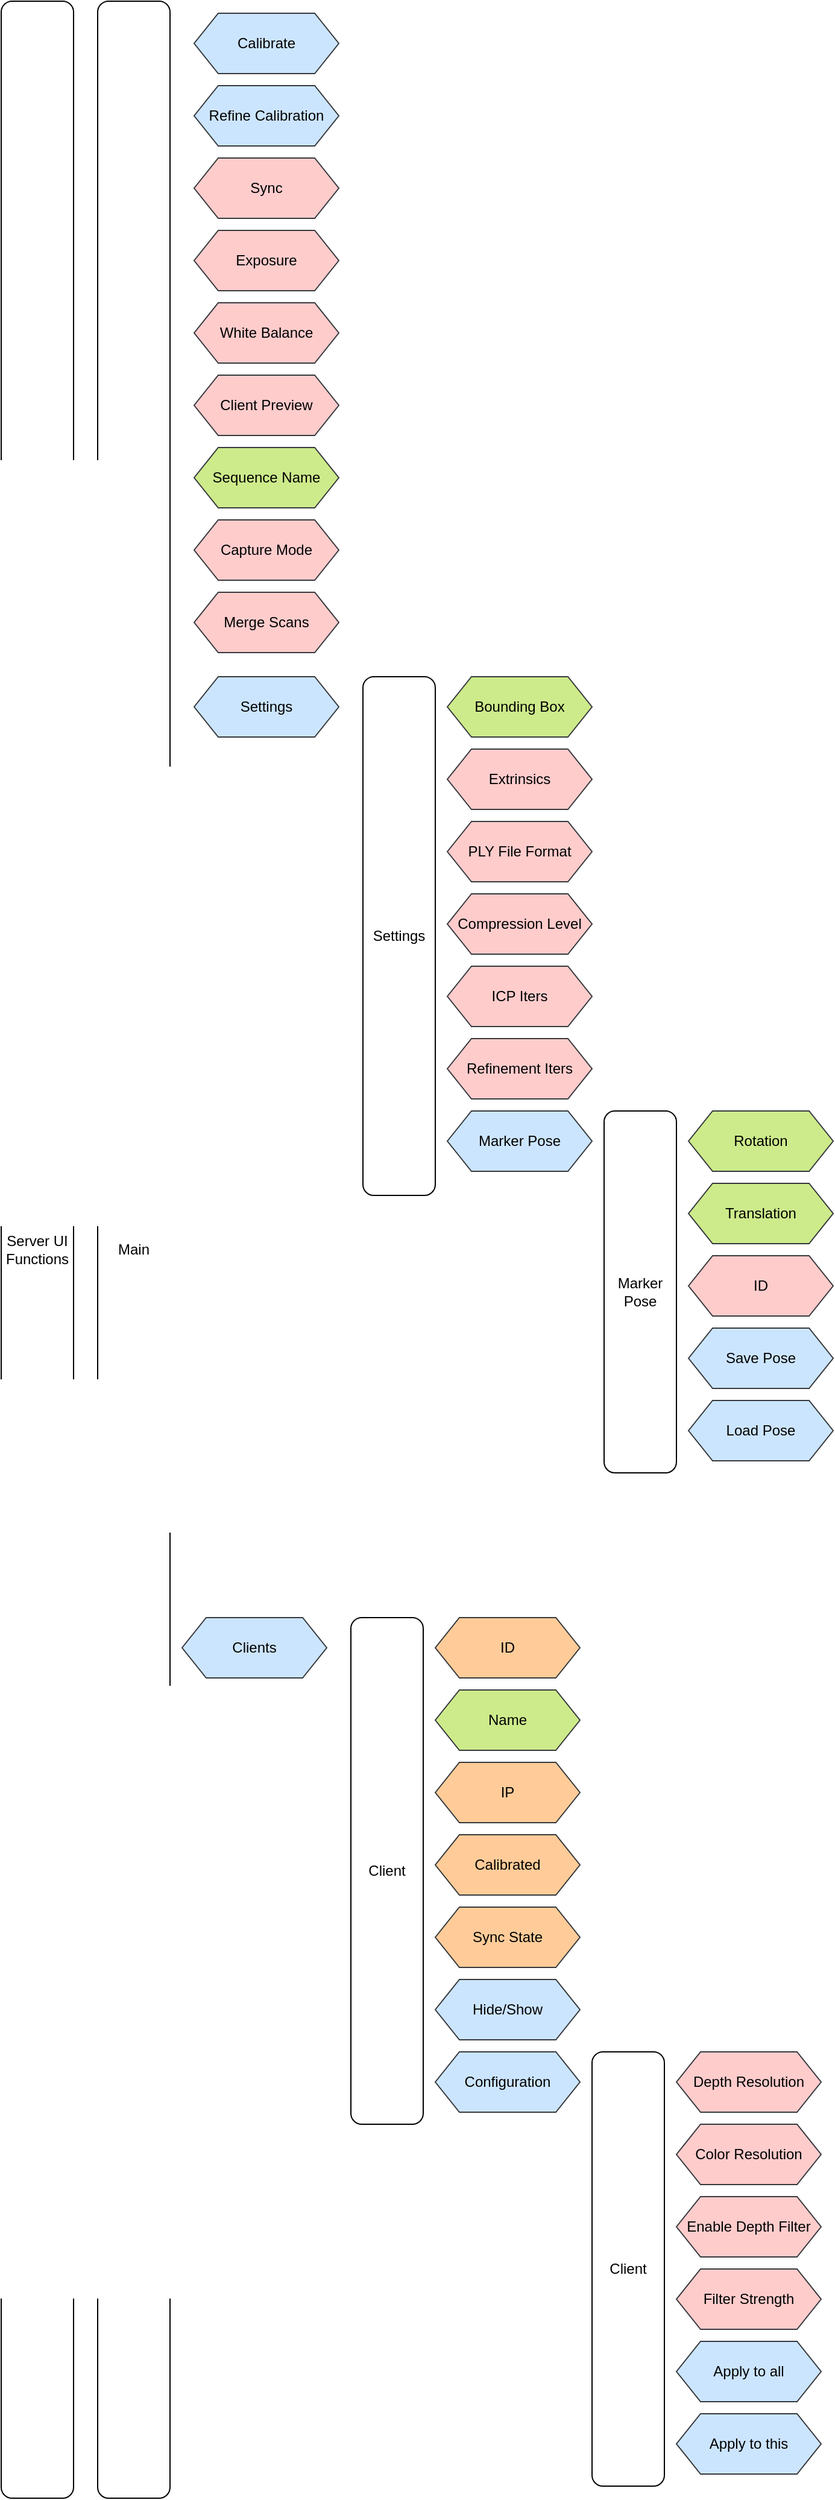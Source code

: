 <mxfile version="22.1.11" type="github">
  <diagram id="C5RBs43oDa-KdzZeNtuy" name="Page-1">
    <mxGraphModel dx="2885" dy="2765" grid="1" gridSize="10" guides="1" tooltips="1" connect="1" arrows="1" fold="1" page="1" pageScale="1" pageWidth="827" pageHeight="1169" math="0" shadow="0">
      <root>
        <mxCell id="WIyWlLk6GJQsqaUBKTNV-0" />
        <mxCell id="WIyWlLk6GJQsqaUBKTNV-1" parent="WIyWlLk6GJQsqaUBKTNV-0" />
        <mxCell id="XttCEDQT1znHBO9M0BVo-0" value="Server UI&lt;br&gt;&lt;div&gt;Functions&lt;/div&gt;" style="rounded=1;whiteSpace=wrap;html=1;" vertex="1" parent="WIyWlLk6GJQsqaUBKTNV-1">
          <mxGeometry x="10" y="60" width="60" height="2070" as="geometry" />
        </mxCell>
        <mxCell id="XttCEDQT1znHBO9M0BVo-4" value="Main" style="rounded=1;whiteSpace=wrap;html=1;" vertex="1" parent="WIyWlLk6GJQsqaUBKTNV-1">
          <mxGeometry x="90" y="60" width="60" height="2070" as="geometry" />
        </mxCell>
        <mxCell id="XttCEDQT1znHBO9M0BVo-5" value="Settings" style="rounded=1;whiteSpace=wrap;html=1;" vertex="1" parent="WIyWlLk6GJQsqaUBKTNV-1">
          <mxGeometry x="310" y="620" width="60" height="430" as="geometry" />
        </mxCell>
        <mxCell id="XttCEDQT1znHBO9M0BVo-6" value="Client" style="rounded=1;whiteSpace=wrap;html=1;" vertex="1" parent="WIyWlLk6GJQsqaUBKTNV-1">
          <mxGeometry x="300" y="1400" width="60" height="420" as="geometry" />
        </mxCell>
        <mxCell id="XttCEDQT1znHBO9M0BVo-7" value="Calibrate" style="shape=hexagon;perimeter=hexagonPerimeter2;whiteSpace=wrap;html=1;fixedSize=1;fillColor=#cce5ff;strokeColor=#36393d;" vertex="1" parent="WIyWlLk6GJQsqaUBKTNV-1">
          <mxGeometry x="170" y="70" width="120" height="50" as="geometry" />
        </mxCell>
        <mxCell id="XttCEDQT1znHBO9M0BVo-8" value="Refine Calibration" style="shape=hexagon;perimeter=hexagonPerimeter2;whiteSpace=wrap;html=1;fixedSize=1;fillColor=#cce5ff;strokeColor=#36393d;" vertex="1" parent="WIyWlLk6GJQsqaUBKTNV-1">
          <mxGeometry x="170" y="130" width="120" height="50" as="geometry" />
        </mxCell>
        <mxCell id="XttCEDQT1znHBO9M0BVo-9" value="Sync" style="shape=hexagon;perimeter=hexagonPerimeter2;whiteSpace=wrap;html=1;fixedSize=1;fillColor=#ffcccc;strokeColor=#36393d;" vertex="1" parent="WIyWlLk6GJQsqaUBKTNV-1">
          <mxGeometry x="170" y="190" width="120" height="50" as="geometry" />
        </mxCell>
        <mxCell id="XttCEDQT1znHBO9M0BVo-11" value="Exposure" style="shape=hexagon;perimeter=hexagonPerimeter2;whiteSpace=wrap;html=1;fixedSize=1;fillColor=#ffcccc;strokeColor=#36393d;" vertex="1" parent="WIyWlLk6GJQsqaUBKTNV-1">
          <mxGeometry x="170" y="250" width="120" height="50" as="geometry" />
        </mxCell>
        <mxCell id="XttCEDQT1znHBO9M0BVo-12" value="White Balance" style="shape=hexagon;perimeter=hexagonPerimeter2;whiteSpace=wrap;html=1;fixedSize=1;fillColor=#ffcccc;strokeColor=#36393d;" vertex="1" parent="WIyWlLk6GJQsqaUBKTNV-1">
          <mxGeometry x="170" y="310" width="120" height="50" as="geometry" />
        </mxCell>
        <mxCell id="XttCEDQT1znHBO9M0BVo-13" value="Client Preview" style="shape=hexagon;perimeter=hexagonPerimeter2;whiteSpace=wrap;html=1;fixedSize=1;fillColor=#ffcccc;strokeColor=#36393d;" vertex="1" parent="WIyWlLk6GJQsqaUBKTNV-1">
          <mxGeometry x="170" y="370" width="120" height="50" as="geometry" />
        </mxCell>
        <mxCell id="XttCEDQT1znHBO9M0BVo-14" value="Settings" style="shape=hexagon;perimeter=hexagonPerimeter2;whiteSpace=wrap;html=1;fixedSize=1;fillColor=#cce5ff;strokeColor=#36393d;" vertex="1" parent="WIyWlLk6GJQsqaUBKTNV-1">
          <mxGeometry x="170" y="620" width="120" height="50" as="geometry" />
        </mxCell>
        <mxCell id="XttCEDQT1znHBO9M0BVo-15" value="Sequence Name" style="shape=hexagon;perimeter=hexagonPerimeter2;whiteSpace=wrap;html=1;fixedSize=1;fillColor=#cdeb8b;strokeColor=#36393d;" vertex="1" parent="WIyWlLk6GJQsqaUBKTNV-1">
          <mxGeometry x="170" y="430" width="120" height="50" as="geometry" />
        </mxCell>
        <mxCell id="XttCEDQT1znHBO9M0BVo-16" value="Capture Mode" style="shape=hexagon;perimeter=hexagonPerimeter2;whiteSpace=wrap;html=1;fixedSize=1;fillColor=#ffcccc;strokeColor=#36393d;" vertex="1" parent="WIyWlLk6GJQsqaUBKTNV-1">
          <mxGeometry x="170" y="490" width="120" height="50" as="geometry" />
        </mxCell>
        <mxCell id="XttCEDQT1znHBO9M0BVo-17" value="&lt;div&gt;Merge Scans&lt;/div&gt;" style="shape=hexagon;perimeter=hexagonPerimeter2;whiteSpace=wrap;html=1;fixedSize=1;fillColor=#ffcccc;strokeColor=#36393d;" vertex="1" parent="WIyWlLk6GJQsqaUBKTNV-1">
          <mxGeometry x="170" y="550" width="120" height="50" as="geometry" />
        </mxCell>
        <mxCell id="XttCEDQT1znHBO9M0BVo-20" value="Bounding Box" style="shape=hexagon;perimeter=hexagonPerimeter2;whiteSpace=wrap;html=1;fixedSize=1;fillColor=#cdeb8b;strokeColor=#36393d;" vertex="1" parent="WIyWlLk6GJQsqaUBKTNV-1">
          <mxGeometry x="380" y="620" width="120" height="50" as="geometry" />
        </mxCell>
        <mxCell id="XttCEDQT1znHBO9M0BVo-21" value="PLY File Format" style="shape=hexagon;perimeter=hexagonPerimeter2;whiteSpace=wrap;html=1;fixedSize=1;fillColor=#ffcccc;strokeColor=#36393d;" vertex="1" parent="WIyWlLk6GJQsqaUBKTNV-1">
          <mxGeometry x="380" y="740" width="120" height="50" as="geometry" />
        </mxCell>
        <mxCell id="XttCEDQT1znHBO9M0BVo-22" value="Extrinsics" style="shape=hexagon;perimeter=hexagonPerimeter2;whiteSpace=wrap;html=1;fixedSize=1;fillColor=#ffcccc;strokeColor=#36393d;" vertex="1" parent="WIyWlLk6GJQsqaUBKTNV-1">
          <mxGeometry x="380" y="680" width="120" height="50" as="geometry" />
        </mxCell>
        <mxCell id="XttCEDQT1znHBO9M0BVo-24" value="Compression Level" style="shape=hexagon;perimeter=hexagonPerimeter2;whiteSpace=wrap;html=1;fixedSize=1;fillColor=#ffcccc;strokeColor=#36393d;" vertex="1" parent="WIyWlLk6GJQsqaUBKTNV-1">
          <mxGeometry x="380" y="800" width="120" height="50" as="geometry" />
        </mxCell>
        <mxCell id="XttCEDQT1znHBO9M0BVo-25" value="Marker Pose" style="shape=hexagon;perimeter=hexagonPerimeter2;whiteSpace=wrap;html=1;fixedSize=1;fillColor=#cce5ff;strokeColor=#36393d;" vertex="1" parent="WIyWlLk6GJQsqaUBKTNV-1">
          <mxGeometry x="380" y="980" width="120" height="50" as="geometry" />
        </mxCell>
        <mxCell id="XttCEDQT1znHBO9M0BVo-26" value="Marker Pose" style="rounded=1;whiteSpace=wrap;html=1;" vertex="1" parent="WIyWlLk6GJQsqaUBKTNV-1">
          <mxGeometry x="510" y="980" width="60" height="300" as="geometry" />
        </mxCell>
        <mxCell id="XttCEDQT1znHBO9M0BVo-27" value="&lt;div&gt;Translation&lt;/div&gt;" style="shape=hexagon;perimeter=hexagonPerimeter2;whiteSpace=wrap;html=1;fixedSize=1;fillColor=#cdeb8b;strokeColor=#36393d;" vertex="1" parent="WIyWlLk6GJQsqaUBKTNV-1">
          <mxGeometry x="580" y="1040" width="120" height="50" as="geometry" />
        </mxCell>
        <mxCell id="XttCEDQT1znHBO9M0BVo-28" value="Rotation" style="shape=hexagon;perimeter=hexagonPerimeter2;whiteSpace=wrap;html=1;fixedSize=1;fillColor=#cdeb8b;strokeColor=#36393d;" vertex="1" parent="WIyWlLk6GJQsqaUBKTNV-1">
          <mxGeometry x="580" y="980" width="120" height="50" as="geometry" />
        </mxCell>
        <mxCell id="XttCEDQT1znHBO9M0BVo-29" value="&lt;div&gt;ID&lt;/div&gt;" style="shape=hexagon;perimeter=hexagonPerimeter2;whiteSpace=wrap;html=1;fixedSize=1;fillColor=#ffcccc;strokeColor=#36393d;" vertex="1" parent="WIyWlLk6GJQsqaUBKTNV-1">
          <mxGeometry x="580" y="1100" width="120" height="50" as="geometry" />
        </mxCell>
        <mxCell id="XttCEDQT1znHBO9M0BVo-30" value="Save Pose" style="shape=hexagon;perimeter=hexagonPerimeter2;whiteSpace=wrap;html=1;fixedSize=1;fillColor=#cce5ff;strokeColor=#36393d;" vertex="1" parent="WIyWlLk6GJQsqaUBKTNV-1">
          <mxGeometry x="580" y="1160" width="120" height="50" as="geometry" />
        </mxCell>
        <mxCell id="XttCEDQT1znHBO9M0BVo-31" value="Load Pose" style="shape=hexagon;perimeter=hexagonPerimeter2;whiteSpace=wrap;html=1;fixedSize=1;fillColor=#cce5ff;strokeColor=#36393d;" vertex="1" parent="WIyWlLk6GJQsqaUBKTNV-1">
          <mxGeometry x="580" y="1220" width="120" height="50" as="geometry" />
        </mxCell>
        <mxCell id="XttCEDQT1znHBO9M0BVo-32" value="Refinement Iters" style="shape=hexagon;perimeter=hexagonPerimeter2;whiteSpace=wrap;html=1;fixedSize=1;fillColor=#ffcccc;strokeColor=#36393d;" vertex="1" parent="WIyWlLk6GJQsqaUBKTNV-1">
          <mxGeometry x="380" y="920" width="120" height="50" as="geometry" />
        </mxCell>
        <mxCell id="XttCEDQT1znHBO9M0BVo-33" value="ICP Iters" style="shape=hexagon;perimeter=hexagonPerimeter2;whiteSpace=wrap;html=1;fixedSize=1;fillColor=#ffcccc;strokeColor=#36393d;" vertex="1" parent="WIyWlLk6GJQsqaUBKTNV-1">
          <mxGeometry x="380" y="860" width="120" height="50" as="geometry" />
        </mxCell>
        <mxCell id="XttCEDQT1znHBO9M0BVo-34" value="Clients" style="shape=hexagon;perimeter=hexagonPerimeter2;whiteSpace=wrap;html=1;fixedSize=1;fillColor=#cce5ff;strokeColor=#36393d;" vertex="1" parent="WIyWlLk6GJQsqaUBKTNV-1">
          <mxGeometry x="160" y="1400" width="120" height="50" as="geometry" />
        </mxCell>
        <mxCell id="XttCEDQT1znHBO9M0BVo-36" value="ID" style="shape=hexagon;perimeter=hexagonPerimeter2;whiteSpace=wrap;html=1;fixedSize=1;fillColor=#ffcc99;strokeColor=#36393d;" vertex="1" parent="WIyWlLk6GJQsqaUBKTNV-1">
          <mxGeometry x="370" y="1400" width="120" height="50" as="geometry" />
        </mxCell>
        <mxCell id="XttCEDQT1znHBO9M0BVo-37" value="Name" style="shape=hexagon;perimeter=hexagonPerimeter2;whiteSpace=wrap;html=1;fixedSize=1;fillColor=#cdeb8b;strokeColor=#36393d;" vertex="1" parent="WIyWlLk6GJQsqaUBKTNV-1">
          <mxGeometry x="370" y="1460" width="120" height="50" as="geometry" />
        </mxCell>
        <mxCell id="XttCEDQT1znHBO9M0BVo-38" value="IP" style="shape=hexagon;perimeter=hexagonPerimeter2;whiteSpace=wrap;html=1;fixedSize=1;fillColor=#ffcc99;strokeColor=#36393d;" vertex="1" parent="WIyWlLk6GJQsqaUBKTNV-1">
          <mxGeometry x="370" y="1520" width="120" height="50" as="geometry" />
        </mxCell>
        <mxCell id="XttCEDQT1znHBO9M0BVo-39" value="Calibrated" style="shape=hexagon;perimeter=hexagonPerimeter2;whiteSpace=wrap;html=1;fixedSize=1;fillColor=#ffcc99;strokeColor=#36393d;" vertex="1" parent="WIyWlLk6GJQsqaUBKTNV-1">
          <mxGeometry x="370" y="1580" width="120" height="50" as="geometry" />
        </mxCell>
        <mxCell id="XttCEDQT1znHBO9M0BVo-40" value="Sync State" style="shape=hexagon;perimeter=hexagonPerimeter2;whiteSpace=wrap;html=1;fixedSize=1;fillColor=#ffcc99;strokeColor=#36393d;" vertex="1" parent="WIyWlLk6GJQsqaUBKTNV-1">
          <mxGeometry x="370" y="1640" width="120" height="50" as="geometry" />
        </mxCell>
        <mxCell id="XttCEDQT1znHBO9M0BVo-41" value="Hide/Show" style="shape=hexagon;perimeter=hexagonPerimeter2;whiteSpace=wrap;html=1;fixedSize=1;fillColor=#cce5ff;strokeColor=#36393d;" vertex="1" parent="WIyWlLk6GJQsqaUBKTNV-1">
          <mxGeometry x="370" y="1700" width="120" height="50" as="geometry" />
        </mxCell>
        <mxCell id="XttCEDQT1znHBO9M0BVo-42" value="Configuration" style="shape=hexagon;perimeter=hexagonPerimeter2;whiteSpace=wrap;html=1;fixedSize=1;fillColor=#cce5ff;strokeColor=#36393d;" vertex="1" parent="WIyWlLk6GJQsqaUBKTNV-1">
          <mxGeometry x="370" y="1760" width="120" height="50" as="geometry" />
        </mxCell>
        <mxCell id="XttCEDQT1znHBO9M0BVo-43" value="Client" style="rounded=1;whiteSpace=wrap;html=1;" vertex="1" parent="WIyWlLk6GJQsqaUBKTNV-1">
          <mxGeometry x="500" y="1760" width="60" height="360" as="geometry" />
        </mxCell>
        <mxCell id="XttCEDQT1znHBO9M0BVo-44" value="Depth Resolution" style="shape=hexagon;perimeter=hexagonPerimeter2;whiteSpace=wrap;html=1;fixedSize=1;fillColor=#ffcccc;strokeColor=#36393d;" vertex="1" parent="WIyWlLk6GJQsqaUBKTNV-1">
          <mxGeometry x="570" y="1760" width="120" height="50" as="geometry" />
        </mxCell>
        <mxCell id="XttCEDQT1znHBO9M0BVo-45" value="Color Resolution" style="shape=hexagon;perimeter=hexagonPerimeter2;whiteSpace=wrap;html=1;fixedSize=1;fillColor=#ffcccc;strokeColor=#36393d;" vertex="1" parent="WIyWlLk6GJQsqaUBKTNV-1">
          <mxGeometry x="570" y="1820" width="120" height="50" as="geometry" />
        </mxCell>
        <mxCell id="XttCEDQT1znHBO9M0BVo-46" value="Enable Depth Filter" style="shape=hexagon;perimeter=hexagonPerimeter2;whiteSpace=wrap;html=1;fixedSize=1;fillColor=#ffcccc;strokeColor=#36393d;" vertex="1" parent="WIyWlLk6GJQsqaUBKTNV-1">
          <mxGeometry x="570" y="1880" width="120" height="50" as="geometry" />
        </mxCell>
        <mxCell id="XttCEDQT1znHBO9M0BVo-47" value="Filter Strength" style="shape=hexagon;perimeter=hexagonPerimeter2;whiteSpace=wrap;html=1;fixedSize=1;fillColor=#ffcccc;strokeColor=#36393d;" vertex="1" parent="WIyWlLk6GJQsqaUBKTNV-1">
          <mxGeometry x="570" y="1940" width="120" height="50" as="geometry" />
        </mxCell>
        <mxCell id="XttCEDQT1znHBO9M0BVo-48" value="Apply to all" style="shape=hexagon;perimeter=hexagonPerimeter2;whiteSpace=wrap;html=1;fixedSize=1;fillColor=#cce5ff;strokeColor=#36393d;" vertex="1" parent="WIyWlLk6GJQsqaUBKTNV-1">
          <mxGeometry x="570" y="2000" width="120" height="50" as="geometry" />
        </mxCell>
        <mxCell id="XttCEDQT1znHBO9M0BVo-49" value="Apply to this" style="shape=hexagon;perimeter=hexagonPerimeter2;whiteSpace=wrap;html=1;fixedSize=1;fillColor=#cce5ff;strokeColor=#36393d;" vertex="1" parent="WIyWlLk6GJQsqaUBKTNV-1">
          <mxGeometry x="570" y="2060" width="120" height="50" as="geometry" />
        </mxCell>
      </root>
    </mxGraphModel>
  </diagram>
</mxfile>
